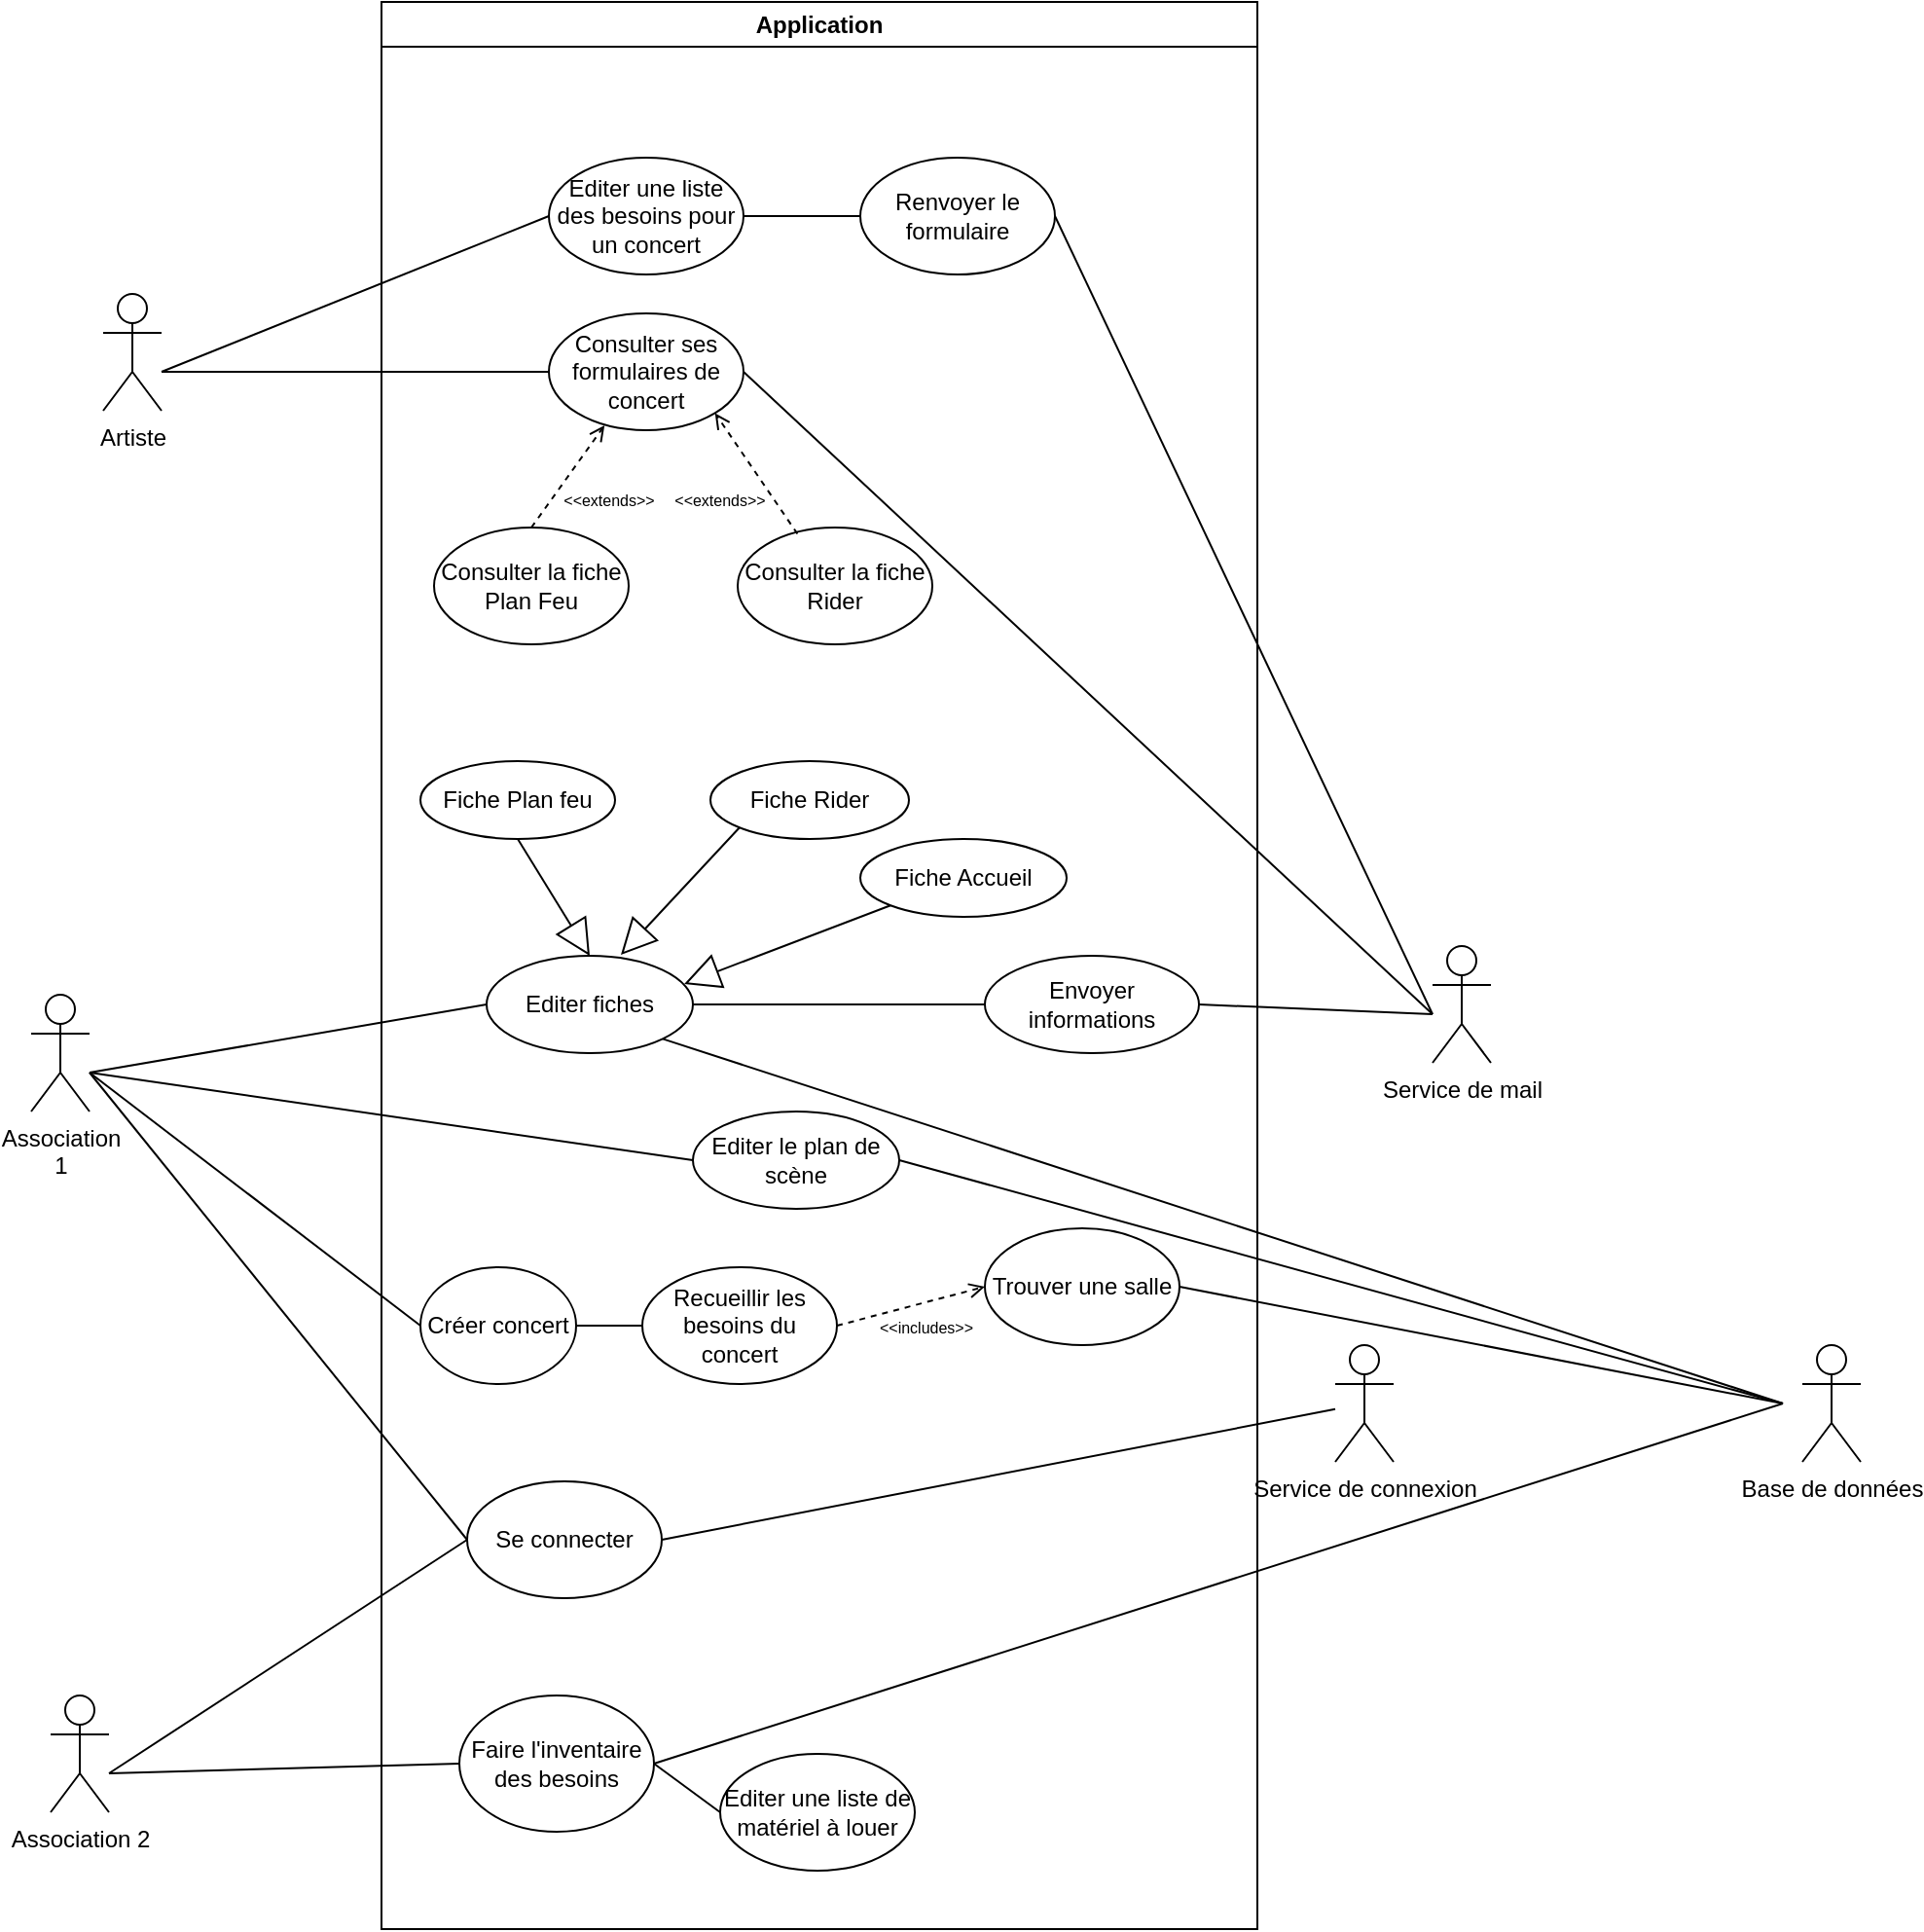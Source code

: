 <mxfile version="22.0.6" type="device">
  <diagram id="C5RBs43oDa-KdzZeNtuy" name="Page-1">
    <mxGraphModel dx="1050" dy="530" grid="1" gridSize="10" guides="1" tooltips="1" connect="1" arrows="1" fold="1" page="1" pageScale="1" pageWidth="827" pageHeight="1169" math="0" shadow="0">
      <root>
        <mxCell id="WIyWlLk6GJQsqaUBKTNV-0" />
        <mxCell id="WIyWlLk6GJQsqaUBKTNV-1" parent="WIyWlLk6GJQsqaUBKTNV-0" />
        <mxCell id="SLpWsWOZ-Yg8wPwdnWfF-1" value="Application" style="swimlane;whiteSpace=wrap;html=1;" parent="WIyWlLk6GJQsqaUBKTNV-1" vertex="1">
          <mxGeometry x="280" y="110" width="450" height="990" as="geometry" />
        </mxCell>
        <mxCell id="YS-Tequ_tSHetrGVFUUf-0" value="Créer concert" style="ellipse;whiteSpace=wrap;html=1;" parent="SLpWsWOZ-Yg8wPwdnWfF-1" vertex="1">
          <mxGeometry x="20" y="650" width="80" height="60" as="geometry" />
        </mxCell>
        <mxCell id="YS-Tequ_tSHetrGVFUUf-3" value="Editer fiches" style="ellipse;whiteSpace=wrap;html=1;" parent="SLpWsWOZ-Yg8wPwdnWfF-1" vertex="1">
          <mxGeometry x="54" y="490" width="106" height="50" as="geometry" />
        </mxCell>
        <mxCell id="wr5d51Yl4XAAvzai9b7U-3" value="Trouver une salle" style="ellipse;whiteSpace=wrap;html=1;" parent="SLpWsWOZ-Yg8wPwdnWfF-1" vertex="1">
          <mxGeometry x="310" y="630" width="100" height="60" as="geometry" />
        </mxCell>
        <mxCell id="wr5d51Yl4XAAvzai9b7U-4" value="Recueillir les besoins du concert" style="ellipse;whiteSpace=wrap;html=1;" parent="SLpWsWOZ-Yg8wPwdnWfF-1" vertex="1">
          <mxGeometry x="134" y="650" width="100" height="60" as="geometry" />
        </mxCell>
        <mxCell id="YS-Tequ_tSHetrGVFUUf-19" value="Faire l&#39;inventaire des besoins" style="ellipse;whiteSpace=wrap;html=1;" parent="SLpWsWOZ-Yg8wPwdnWfF-1" vertex="1">
          <mxGeometry x="40" y="870" width="100" height="70" as="geometry" />
        </mxCell>
        <mxCell id="wr5d51Yl4XAAvzai9b7U-6" value="Se connecter" style="ellipse;whiteSpace=wrap;html=1;" parent="SLpWsWOZ-Yg8wPwdnWfF-1" vertex="1">
          <mxGeometry x="44" y="760" width="100" height="60" as="geometry" />
        </mxCell>
        <mxCell id="eJs-L2XnjaH23RuSow4--18" value="Editer le plan de scène" style="ellipse;whiteSpace=wrap;html=1;" parent="SLpWsWOZ-Yg8wPwdnWfF-1" vertex="1">
          <mxGeometry x="160" y="570" width="106" height="50" as="geometry" />
        </mxCell>
        <mxCell id="bsUH4eUVU3nkwlBXj7Sr-1" value="Envoyer informations" style="ellipse;whiteSpace=wrap;html=1;" parent="SLpWsWOZ-Yg8wPwdnWfF-1" vertex="1">
          <mxGeometry x="310" y="490" width="110" height="50" as="geometry" />
        </mxCell>
        <mxCell id="eJs-L2XnjaH23RuSow4--20" value="Editer une liste de matériel à louer" style="ellipse;whiteSpace=wrap;html=1;" parent="SLpWsWOZ-Yg8wPwdnWfF-1" vertex="1">
          <mxGeometry x="174" y="900" width="100" height="60" as="geometry" />
        </mxCell>
        <mxCell id="eJs-L2XnjaH23RuSow4--31" value="" style="endArrow=none;html=1;rounded=0;exitX=1;exitY=0.5;exitDx=0;exitDy=0;entryX=0;entryY=0.5;entryDx=0;entryDy=0;" parent="SLpWsWOZ-Yg8wPwdnWfF-1" source="YS-Tequ_tSHetrGVFUUf-3" target="bsUH4eUVU3nkwlBXj7Sr-1" edge="1">
          <mxGeometry width="50" height="50" relative="1" as="geometry">
            <mxPoint x="120" y="690" as="sourcePoint" />
            <mxPoint x="170" y="640" as="targetPoint" />
          </mxGeometry>
        </mxCell>
        <mxCell id="eJs-L2XnjaH23RuSow4--38" value="" style="endArrow=open;dashed=1;html=1;rounded=0;exitX=1;exitY=0.5;exitDx=0;exitDy=0;entryX=0;entryY=0.5;entryDx=0;entryDy=0;endFill=0;" parent="SLpWsWOZ-Yg8wPwdnWfF-1" source="wr5d51Yl4XAAvzai9b7U-4" target="wr5d51Yl4XAAvzai9b7U-3" edge="1">
          <mxGeometry width="50" height="50" relative="1" as="geometry">
            <mxPoint x="220" y="615" as="sourcePoint" />
            <mxPoint x="270" y="565" as="targetPoint" />
          </mxGeometry>
        </mxCell>
        <mxCell id="eJs-L2XnjaH23RuSow4--40" value="&lt;font style=&quot;font-size: 8px;&quot;&gt;&amp;lt;&amp;lt;includes&amp;gt;&amp;gt;&lt;/font&gt;" style="text;html=1;strokeColor=none;fillColor=none;align=center;verticalAlign=middle;whiteSpace=wrap;rounded=0;" parent="SLpWsWOZ-Yg8wPwdnWfF-1" vertex="1">
          <mxGeometry x="250" y="665" width="60" height="30" as="geometry" />
        </mxCell>
        <mxCell id="eJs-L2XnjaH23RuSow4--43" value="" style="endArrow=none;html=1;rounded=0;exitX=1;exitY=0.5;exitDx=0;exitDy=0;entryX=0;entryY=0.5;entryDx=0;entryDy=0;" parent="SLpWsWOZ-Yg8wPwdnWfF-1" source="YS-Tequ_tSHetrGVFUUf-19" target="eJs-L2XnjaH23RuSow4--20" edge="1">
          <mxGeometry width="50" height="50" relative="1" as="geometry">
            <mxPoint x="196" y="800" as="sourcePoint" />
            <mxPoint x="246" y="750" as="targetPoint" />
          </mxGeometry>
        </mxCell>
        <mxCell id="eJs-L2XnjaH23RuSow4--29" value="" style="endArrow=none;html=1;rounded=0;entryX=0;entryY=0.5;entryDx=0;entryDy=0;exitX=1;exitY=0.5;exitDx=0;exitDy=0;" parent="SLpWsWOZ-Yg8wPwdnWfF-1" source="YS-Tequ_tSHetrGVFUUf-0" target="wr5d51Yl4XAAvzai9b7U-4" edge="1">
          <mxGeometry width="50" height="50" relative="1" as="geometry">
            <mxPoint x="-140" y="760" as="sourcePoint" />
            <mxPoint x="64" y="980" as="targetPoint" />
          </mxGeometry>
        </mxCell>
        <mxCell id="YS-Tequ_tSHetrGVFUUf-8" value="Fiche Plan feu" style="ellipse;whiteSpace=wrap;html=1;" parent="SLpWsWOZ-Yg8wPwdnWfF-1" vertex="1">
          <mxGeometry x="20" y="390" width="100" height="40" as="geometry" />
        </mxCell>
        <mxCell id="bsUH4eUVU3nkwlBXj7Sr-24" value="" style="endArrow=block;endSize=16;endFill=0;html=1;rounded=0;exitX=0.5;exitY=1;exitDx=0;exitDy=0;entryX=0.5;entryY=0;entryDx=0;entryDy=0;" parent="SLpWsWOZ-Yg8wPwdnWfF-1" source="YS-Tequ_tSHetrGVFUUf-8" target="YS-Tequ_tSHetrGVFUUf-3" edge="1">
          <mxGeometry x="-0.06" y="31" width="160" relative="1" as="geometry">
            <mxPoint x="201" y="612" as="sourcePoint" />
            <mxPoint x="170" y="540" as="targetPoint" />
            <mxPoint as="offset" />
          </mxGeometry>
        </mxCell>
        <mxCell id="YS-Tequ_tSHetrGVFUUf-6" value="Fiche Accueil" style="ellipse;whiteSpace=wrap;html=1;" parent="SLpWsWOZ-Yg8wPwdnWfF-1" vertex="1">
          <mxGeometry x="246" y="430" width="106" height="40" as="geometry" />
        </mxCell>
        <mxCell id="bsUH4eUVU3nkwlBXj7Sr-25" value="" style="endArrow=block;endSize=16;endFill=0;html=1;rounded=0;exitX=0;exitY=1;exitDx=0;exitDy=0;entryX=0.958;entryY=0.29;entryDx=0;entryDy=0;entryPerimeter=0;" parent="SLpWsWOZ-Yg8wPwdnWfF-1" source="YS-Tequ_tSHetrGVFUUf-6" target="YS-Tequ_tSHetrGVFUUf-3" edge="1">
          <mxGeometry x="-0.06" y="31" width="160" relative="1" as="geometry">
            <mxPoint x="168" y="632" as="sourcePoint" />
            <mxPoint x="137" y="560" as="targetPoint" />
            <mxPoint as="offset" />
          </mxGeometry>
        </mxCell>
        <mxCell id="YS-Tequ_tSHetrGVFUUf-7" value="Fiche Rider" style="ellipse;whiteSpace=wrap;html=1;" parent="SLpWsWOZ-Yg8wPwdnWfF-1" vertex="1">
          <mxGeometry x="169" y="390" width="102" height="40" as="geometry" />
        </mxCell>
        <mxCell id="bsUH4eUVU3nkwlBXj7Sr-6" value="" style="endArrow=block;endSize=16;endFill=0;html=1;rounded=0;exitX=0;exitY=1;exitDx=0;exitDy=0;entryX=0.651;entryY=-0.01;entryDx=0;entryDy=0;entryPerimeter=0;" parent="SLpWsWOZ-Yg8wPwdnWfF-1" source="YS-Tequ_tSHetrGVFUUf-7" target="YS-Tequ_tSHetrGVFUUf-3" edge="1">
          <mxGeometry x="-0.06" y="31" width="160" relative="1" as="geometry">
            <mxPoint x="260" y="690" as="sourcePoint" />
            <mxPoint x="118.5" y="540" as="targetPoint" />
            <mxPoint as="offset" />
          </mxGeometry>
        </mxCell>
        <mxCell id="eJs-L2XnjaH23RuSow4--58" value="Editer une liste des besoins pour un concert" style="ellipse;whiteSpace=wrap;html=1;" parent="SLpWsWOZ-Yg8wPwdnWfF-1" vertex="1">
          <mxGeometry x="86" y="80" width="100" height="60" as="geometry" />
        </mxCell>
        <mxCell id="eJs-L2XnjaH23RuSow4--59" value="Consulter ses formulaires de concert" style="ellipse;whiteSpace=wrap;html=1;" parent="SLpWsWOZ-Yg8wPwdnWfF-1" vertex="1">
          <mxGeometry x="86" y="160" width="100" height="60" as="geometry" />
        </mxCell>
        <mxCell id="eJs-L2XnjaH23RuSow4--61" value="Consulter la fiche Plan Feu" style="ellipse;whiteSpace=wrap;html=1;" parent="SLpWsWOZ-Yg8wPwdnWfF-1" vertex="1">
          <mxGeometry x="27" y="270" width="100" height="60" as="geometry" />
        </mxCell>
        <mxCell id="eJs-L2XnjaH23RuSow4--60" value="Consulter la fiche Rider" style="ellipse;whiteSpace=wrap;html=1;" parent="SLpWsWOZ-Yg8wPwdnWfF-1" vertex="1">
          <mxGeometry x="183" y="270" width="100" height="60" as="geometry" />
        </mxCell>
        <mxCell id="eJs-L2XnjaH23RuSow4--67" value="" style="endArrow=open;dashed=1;html=1;rounded=0;exitX=0.307;exitY=0.054;exitDx=0;exitDy=0;entryX=1;entryY=1;entryDx=0;entryDy=0;endFill=0;exitPerimeter=0;" parent="SLpWsWOZ-Yg8wPwdnWfF-1" source="eJs-L2XnjaH23RuSow4--60" target="eJs-L2XnjaH23RuSow4--59" edge="1">
          <mxGeometry width="50" height="50" relative="1" as="geometry">
            <mxPoint x="175" y="240" as="sourcePoint" />
            <mxPoint x="251" y="220" as="targetPoint" />
          </mxGeometry>
        </mxCell>
        <mxCell id="eJs-L2XnjaH23RuSow4--68" value="&lt;font style=&quot;font-size: 8px;&quot;&gt;&amp;lt;&amp;lt;extends&amp;gt;&amp;gt;&lt;/font&gt;" style="text;html=1;strokeColor=none;fillColor=none;align=center;verticalAlign=middle;whiteSpace=wrap;rounded=0;" parent="SLpWsWOZ-Yg8wPwdnWfF-1" vertex="1">
          <mxGeometry x="144" y="240" width="60" height="30" as="geometry" />
        </mxCell>
        <mxCell id="eJs-L2XnjaH23RuSow4--70" value="" style="endArrow=open;dashed=1;html=1;rounded=0;exitX=0.5;exitY=0;exitDx=0;exitDy=0;entryX=0.286;entryY=0.959;entryDx=0;entryDy=0;endFill=0;entryPerimeter=0;" parent="SLpWsWOZ-Yg8wPwdnWfF-1" source="eJs-L2XnjaH23RuSow4--61" target="eJs-L2XnjaH23RuSow4--59" edge="1">
          <mxGeometry width="50" height="50" relative="1" as="geometry">
            <mxPoint x="71" y="255" as="sourcePoint" />
            <mxPoint x="147" y="235" as="targetPoint" />
          </mxGeometry>
        </mxCell>
        <mxCell id="eJs-L2XnjaH23RuSow4--71" value="&lt;font style=&quot;font-size: 8px;&quot;&gt;&amp;lt;&amp;lt;extends&amp;gt;&amp;gt;&lt;/font&gt;" style="text;html=1;strokeColor=none;fillColor=none;align=center;verticalAlign=middle;whiteSpace=wrap;rounded=0;" parent="SLpWsWOZ-Yg8wPwdnWfF-1" vertex="1">
          <mxGeometry x="87" y="240" width="60" height="30" as="geometry" />
        </mxCell>
        <mxCell id="eJs-L2XnjaH23RuSow4--57" value="Artiste" style="shape=umlActor;verticalLabelPosition=bottom;verticalAlign=top;html=1;outlineConnect=0;" parent="SLpWsWOZ-Yg8wPwdnWfF-1" vertex="1">
          <mxGeometry x="-143" y="150" width="30" height="60" as="geometry" />
        </mxCell>
        <mxCell id="eJs-L2XnjaH23RuSow4--62" value="" style="endArrow=none;html=1;rounded=0;entryX=0;entryY=0.5;entryDx=0;entryDy=0;" parent="SLpWsWOZ-Yg8wPwdnWfF-1" target="eJs-L2XnjaH23RuSow4--58" edge="1">
          <mxGeometry width="50" height="50" relative="1" as="geometry">
            <mxPoint x="-113" y="190" as="sourcePoint" />
            <mxPoint x="67" y="177.5" as="targetPoint" />
          </mxGeometry>
        </mxCell>
        <mxCell id="eJs-L2XnjaH23RuSow4--63" value="" style="endArrow=none;html=1;rounded=0;entryX=0;entryY=0.5;entryDx=0;entryDy=0;" parent="SLpWsWOZ-Yg8wPwdnWfF-1" target="eJs-L2XnjaH23RuSow4--59" edge="1">
          <mxGeometry width="50" height="50" relative="1" as="geometry">
            <mxPoint x="-113" y="190" as="sourcePoint" />
            <mxPoint x="77" y="15" as="targetPoint" />
          </mxGeometry>
        </mxCell>
        <mxCell id="CU6-SkCd78zjXDENYMAe-0" value="Renvoyer le formulaire" style="ellipse;whiteSpace=wrap;html=1;" parent="SLpWsWOZ-Yg8wPwdnWfF-1" vertex="1">
          <mxGeometry x="246" y="80" width="100" height="60" as="geometry" />
        </mxCell>
        <mxCell id="CU6-SkCd78zjXDENYMAe-1" value="" style="endArrow=none;html=1;rounded=0;exitX=1;exitY=0.5;exitDx=0;exitDy=0;entryX=0;entryY=0.5;entryDx=0;entryDy=0;" parent="SLpWsWOZ-Yg8wPwdnWfF-1" source="eJs-L2XnjaH23RuSow4--58" target="CU6-SkCd78zjXDENYMAe-0" edge="1">
          <mxGeometry width="50" height="50" relative="1" as="geometry">
            <mxPoint x="220" y="400" as="sourcePoint" />
            <mxPoint x="270" y="350" as="targetPoint" />
          </mxGeometry>
        </mxCell>
        <mxCell id="SLpWsWOZ-Yg8wPwdnWfF-2" value="&lt;div&gt;Association&lt;/div&gt;1" style="shape=umlActor;verticalLabelPosition=bottom;verticalAlign=top;html=1;outlineConnect=0;" parent="WIyWlLk6GJQsqaUBKTNV-1" vertex="1">
          <mxGeometry x="100" y="620" width="30" height="60" as="geometry" />
        </mxCell>
        <mxCell id="SLpWsWOZ-Yg8wPwdnWfF-4" value="Association 2" style="shape=umlActor;verticalLabelPosition=bottom;verticalAlign=top;html=1;outlineConnect=0;" parent="WIyWlLk6GJQsqaUBKTNV-1" vertex="1">
          <mxGeometry x="110" y="980" width="30" height="60" as="geometry" />
        </mxCell>
        <mxCell id="wr5d51Yl4XAAvzai9b7U-2" value="Service de mail" style="shape=umlActor;verticalLabelPosition=bottom;verticalAlign=top;html=1;outlineConnect=0;" parent="WIyWlLk6GJQsqaUBKTNV-1" vertex="1">
          <mxGeometry x="820" y="595" width="30" height="60" as="geometry" />
        </mxCell>
        <mxCell id="wr5d51Yl4XAAvzai9b7U-5" value="&lt;div&gt;Service de connexion&lt;/div&gt;&lt;div&gt;&lt;br&gt;&lt;/div&gt;" style="shape=umlActor;verticalLabelPosition=bottom;verticalAlign=top;html=1;outlineConnect=0;" parent="WIyWlLk6GJQsqaUBKTNV-1" vertex="1">
          <mxGeometry x="770" y="800" width="30" height="60" as="geometry" />
        </mxCell>
        <mxCell id="eJs-L2XnjaH23RuSow4--0" value="Base de données" style="shape=umlActor;verticalLabelPosition=bottom;verticalAlign=top;html=1;outlineConnect=0;" parent="WIyWlLk6GJQsqaUBKTNV-1" vertex="1">
          <mxGeometry x="1010" y="800" width="30" height="60" as="geometry" />
        </mxCell>
        <mxCell id="eJs-L2XnjaH23RuSow4--23" value="" style="endArrow=none;html=1;rounded=0;entryX=0;entryY=0.5;entryDx=0;entryDy=0;" parent="WIyWlLk6GJQsqaUBKTNV-1" target="YS-Tequ_tSHetrGVFUUf-0" edge="1">
          <mxGeometry width="50" height="50" relative="1" as="geometry">
            <mxPoint x="130" y="660" as="sourcePoint" />
            <mxPoint x="440" y="840" as="targetPoint" />
          </mxGeometry>
        </mxCell>
        <mxCell id="eJs-L2XnjaH23RuSow4--24" value="" style="endArrow=none;html=1;rounded=0;entryX=0;entryY=0.5;entryDx=0;entryDy=0;" parent="WIyWlLk6GJQsqaUBKTNV-1" target="eJs-L2XnjaH23RuSow4--18" edge="1">
          <mxGeometry width="50" height="50" relative="1" as="geometry">
            <mxPoint x="130" y="660" as="sourcePoint" />
            <mxPoint x="300" y="590" as="targetPoint" />
          </mxGeometry>
        </mxCell>
        <mxCell id="eJs-L2XnjaH23RuSow4--25" value="" style="endArrow=none;html=1;rounded=0;entryX=0;entryY=0.5;entryDx=0;entryDy=0;" parent="WIyWlLk6GJQsqaUBKTNV-1" target="YS-Tequ_tSHetrGVFUUf-3" edge="1">
          <mxGeometry width="50" height="50" relative="1" as="geometry">
            <mxPoint x="130" y="660" as="sourcePoint" />
            <mxPoint x="310" y="600" as="targetPoint" />
          </mxGeometry>
        </mxCell>
        <mxCell id="eJs-L2XnjaH23RuSow4--26" value="" style="endArrow=none;html=1;rounded=0;entryX=0;entryY=0.5;entryDx=0;entryDy=0;" parent="WIyWlLk6GJQsqaUBKTNV-1" target="wr5d51Yl4XAAvzai9b7U-6" edge="1">
          <mxGeometry width="50" height="50" relative="1" as="geometry">
            <mxPoint x="130" y="660" as="sourcePoint" />
            <mxPoint x="320" y="560" as="targetPoint" />
          </mxGeometry>
        </mxCell>
        <mxCell id="eJs-L2XnjaH23RuSow4--28" value="" style="endArrow=none;html=1;rounded=0;entryX=0;entryY=0.5;entryDx=0;entryDy=0;" parent="WIyWlLk6GJQsqaUBKTNV-1" target="wr5d51Yl4XAAvzai9b7U-6" edge="1">
          <mxGeometry width="50" height="50" relative="1" as="geometry">
            <mxPoint x="140" y="1020" as="sourcePoint" />
            <mxPoint x="330" y="650" as="targetPoint" />
          </mxGeometry>
        </mxCell>
        <mxCell id="eJs-L2XnjaH23RuSow4--30" value="" style="endArrow=none;html=1;rounded=0;entryX=0;entryY=0.5;entryDx=0;entryDy=0;" parent="WIyWlLk6GJQsqaUBKTNV-1" target="YS-Tequ_tSHetrGVFUUf-19" edge="1">
          <mxGeometry width="50" height="50" relative="1" as="geometry">
            <mxPoint x="140" y="1020" as="sourcePoint" />
            <mxPoint x="344" y="920" as="targetPoint" />
          </mxGeometry>
        </mxCell>
        <mxCell id="eJs-L2XnjaH23RuSow4--32" value="" style="endArrow=none;html=1;rounded=0;exitX=1;exitY=0.5;exitDx=0;exitDy=0;" parent="WIyWlLk6GJQsqaUBKTNV-1" source="bsUH4eUVU3nkwlBXj7Sr-1" edge="1">
          <mxGeometry width="50" height="50" relative="1" as="geometry">
            <mxPoint x="401.5" y="720" as="sourcePoint" />
            <mxPoint x="820" y="630" as="targetPoint" />
          </mxGeometry>
        </mxCell>
        <mxCell id="eJs-L2XnjaH23RuSow4--37" value="" style="endArrow=none;html=1;rounded=0;exitX=1;exitY=0.5;exitDx=0;exitDy=0;" parent="WIyWlLk6GJQsqaUBKTNV-1" source="wr5d51Yl4XAAvzai9b7U-6" target="wr5d51Yl4XAAvzai9b7U-5" edge="1">
          <mxGeometry width="50" height="50" relative="1" as="geometry">
            <mxPoint x="390" y="920" as="sourcePoint" />
            <mxPoint x="440" y="870" as="targetPoint" />
          </mxGeometry>
        </mxCell>
        <mxCell id="eJs-L2XnjaH23RuSow4--41" value="" style="endArrow=none;html=1;rounded=0;exitX=1;exitY=0.5;exitDx=0;exitDy=0;" parent="WIyWlLk6GJQsqaUBKTNV-1" source="wr5d51Yl4XAAvzai9b7U-3" edge="1">
          <mxGeometry width="50" height="50" relative="1" as="geometry">
            <mxPoint x="460" y="880" as="sourcePoint" />
            <mxPoint x="1000" y="830" as="targetPoint" />
          </mxGeometry>
        </mxCell>
        <mxCell id="eJs-L2XnjaH23RuSow4--42" value="" style="endArrow=none;html=1;rounded=0;exitX=1;exitY=0.5;exitDx=0;exitDy=0;" parent="WIyWlLk6GJQsqaUBKTNV-1" source="YS-Tequ_tSHetrGVFUUf-19" edge="1">
          <mxGeometry width="50" height="50" relative="1" as="geometry">
            <mxPoint x="460" y="960" as="sourcePoint" />
            <mxPoint x="1000" y="830" as="targetPoint" />
          </mxGeometry>
        </mxCell>
        <mxCell id="eJs-L2XnjaH23RuSow4--55" value="" style="endArrow=none;html=1;rounded=0;exitX=1;exitY=0.5;exitDx=0;exitDy=0;" parent="WIyWlLk6GJQsqaUBKTNV-1" source="eJs-L2XnjaH23RuSow4--18" edge="1">
          <mxGeometry width="50" height="50" relative="1" as="geometry">
            <mxPoint x="690" y="790" as="sourcePoint" />
            <mxPoint x="1000" y="830" as="targetPoint" />
          </mxGeometry>
        </mxCell>
        <mxCell id="eJs-L2XnjaH23RuSow4--56" value="" style="endArrow=none;html=1;rounded=0;exitX=1;exitY=1;exitDx=0;exitDy=0;" parent="WIyWlLk6GJQsqaUBKTNV-1" source="YS-Tequ_tSHetrGVFUUf-3" edge="1">
          <mxGeometry width="50" height="50" relative="1" as="geometry">
            <mxPoint x="690" y="790" as="sourcePoint" />
            <mxPoint x="1000" y="830" as="targetPoint" />
          </mxGeometry>
        </mxCell>
        <mxCell id="CU6-SkCd78zjXDENYMAe-2" value="" style="endArrow=none;html=1;rounded=0;entryX=1;entryY=0.5;entryDx=0;entryDy=0;" parent="WIyWlLk6GJQsqaUBKTNV-1" target="CU6-SkCd78zjXDENYMAe-0" edge="1">
          <mxGeometry width="50" height="50" relative="1" as="geometry">
            <mxPoint x="820" y="630" as="sourcePoint" />
            <mxPoint x="550" y="460" as="targetPoint" />
          </mxGeometry>
        </mxCell>
        <mxCell id="CU6-SkCd78zjXDENYMAe-3" value="" style="endArrow=none;html=1;rounded=0;entryX=1;entryY=0.5;entryDx=0;entryDy=0;" parent="WIyWlLk6GJQsqaUBKTNV-1" target="eJs-L2XnjaH23RuSow4--59" edge="1">
          <mxGeometry width="50" height="50" relative="1" as="geometry">
            <mxPoint x="820" y="630" as="sourcePoint" />
            <mxPoint x="560" y="370" as="targetPoint" />
          </mxGeometry>
        </mxCell>
      </root>
    </mxGraphModel>
  </diagram>
</mxfile>
